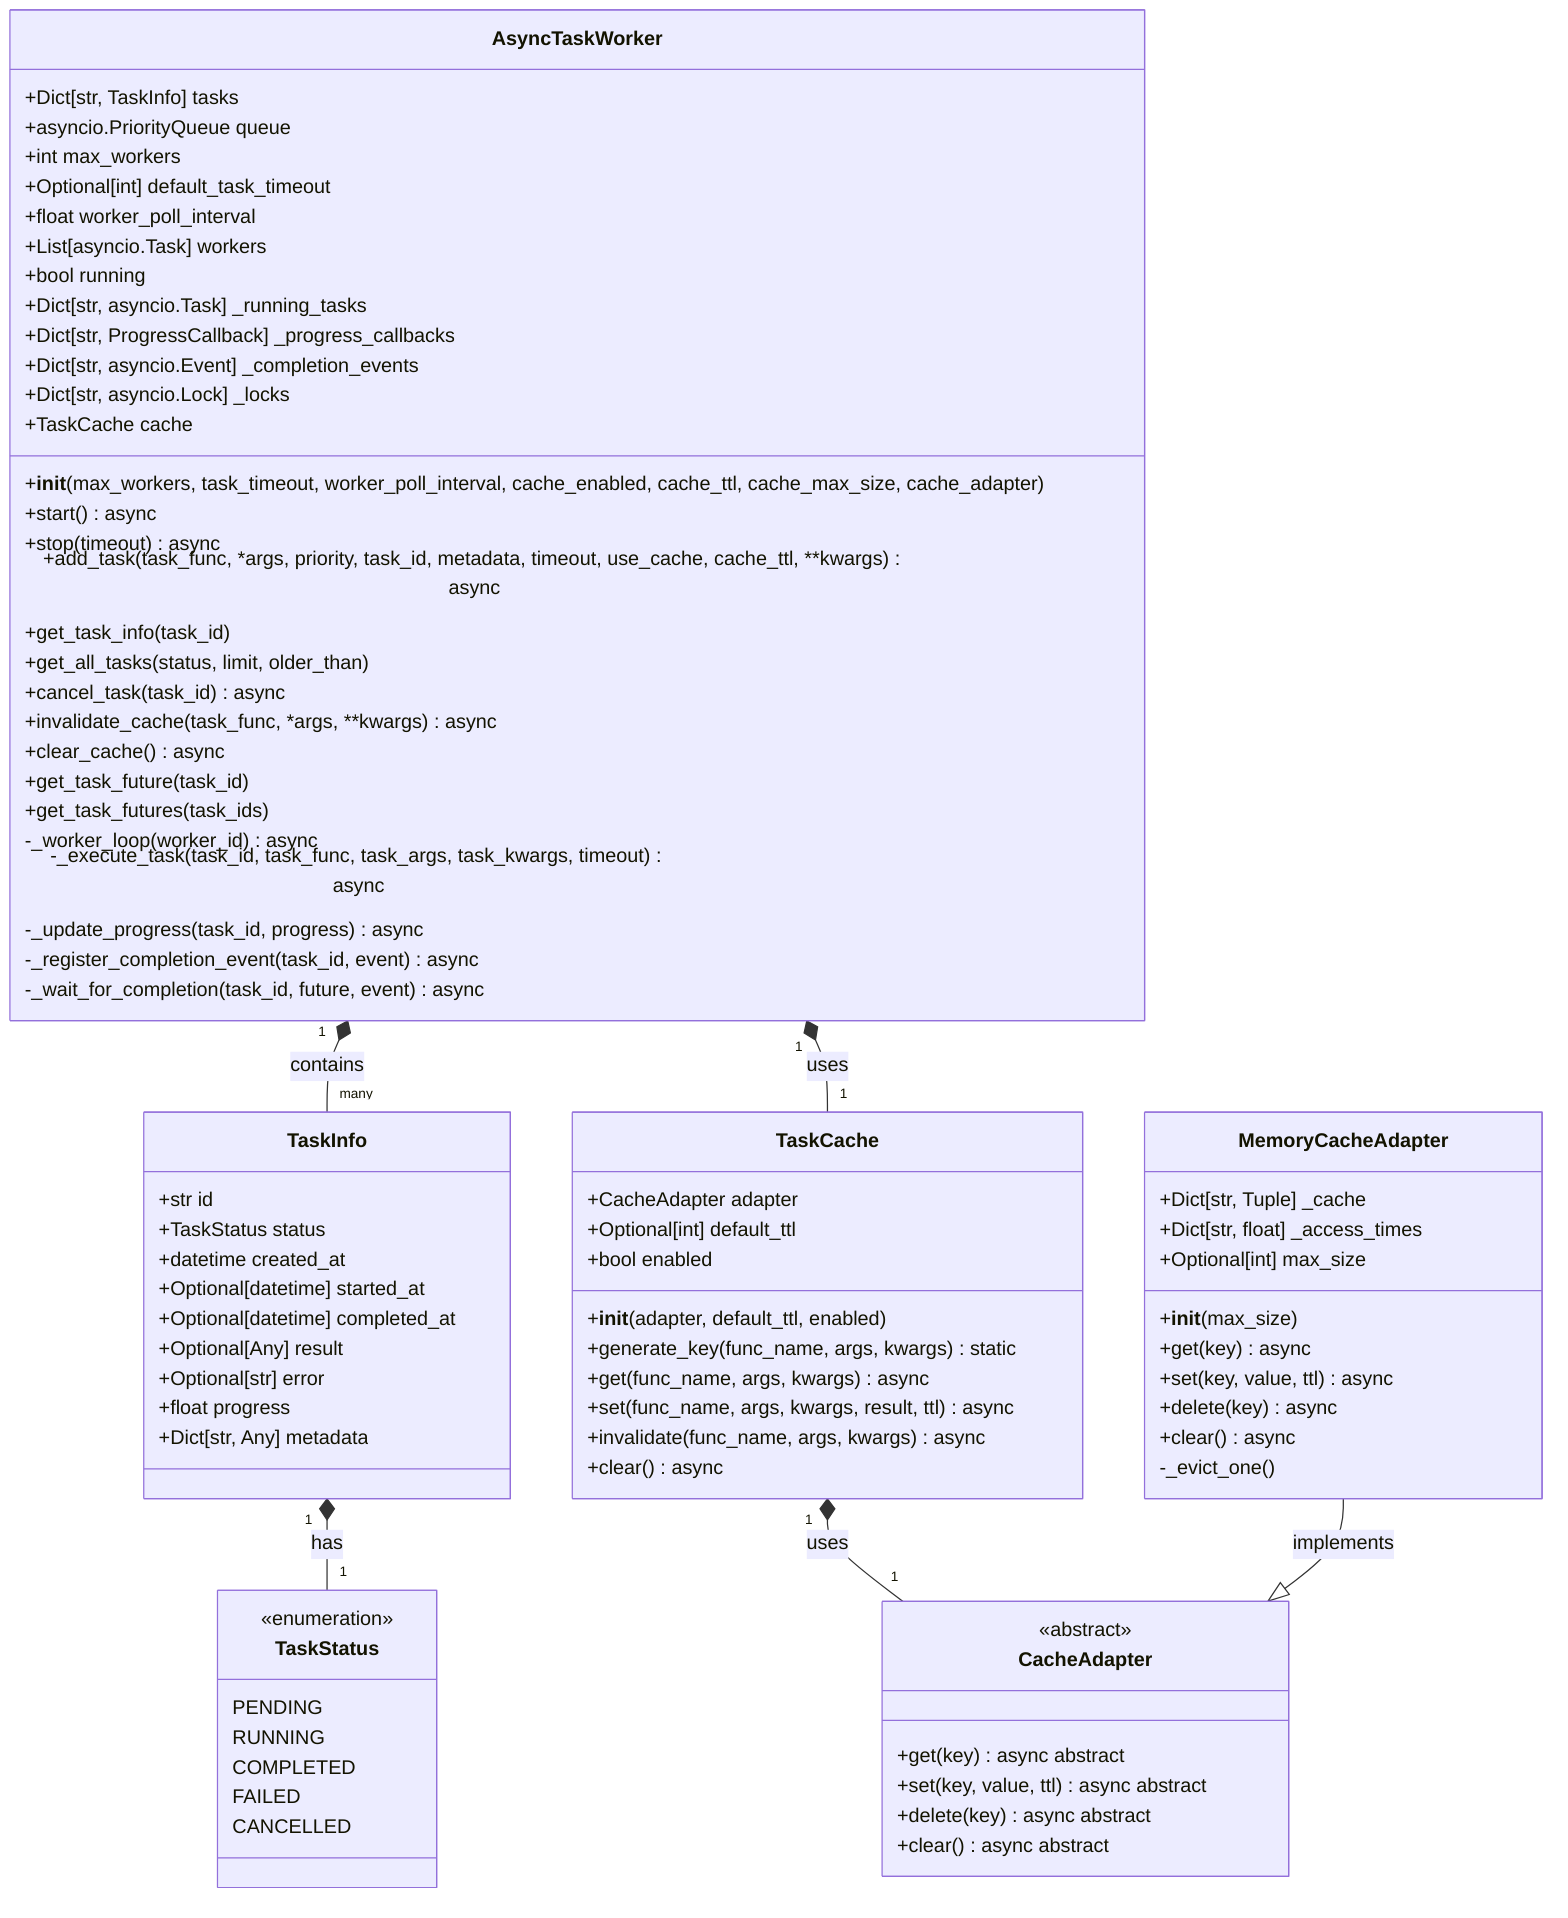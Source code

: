 classDiagram
    class AsyncTaskWorker {
        +Dict[str, TaskInfo] tasks
        +asyncio.PriorityQueue queue
        +int max_workers
        +Optional[int] default_task_timeout
        +float worker_poll_interval
        +List[asyncio.Task] workers
        +bool running
        +Dict[str, asyncio.Task] _running_tasks
        +Dict[str, ProgressCallback] _progress_callbacks
        +Dict[str, asyncio.Event] _completion_events
        +Dict[str, asyncio.Lock] _locks
        +TaskCache cache
        +__init__(max_workers, task_timeout, worker_poll_interval, cache_enabled, cache_ttl, cache_max_size, cache_adapter)
        +start() async
        +stop(timeout) async
        +add_task(task_func, *args, priority, task_id, metadata, timeout, use_cache, cache_ttl, **kwargs) async
        +get_task_info(task_id)
        +get_all_tasks(status, limit, older_than)
        +cancel_task(task_id) async
        +invalidate_cache(task_func, *args, **kwargs) async
        +clear_cache() async
        +get_task_future(task_id)
        +get_task_futures(task_ids)
        -_worker_loop(worker_id) async
        -_execute_task(task_id, task_func, task_args, task_kwargs, timeout) async
        -_update_progress(task_id, progress) async
        -_register_completion_event(task_id, event) async
        -_wait_for_completion(task_id, future, event) async
    }

    class TaskInfo {
        +str id
        +TaskStatus status
        +datetime created_at
        +Optional[datetime] started_at
        +Optional[datetime] completed_at
        +Optional[Any] result
        +Optional[str] error
        +float progress
        +Dict[str, Any] metadata
    }

    class TaskStatus {
        <<enumeration>>
        PENDING
        RUNNING
        COMPLETED
        FAILED
        CANCELLED
    }

    class TaskCache {
        +CacheAdapter adapter
        +Optional[int] default_ttl
        +bool enabled
        +__init__(adapter, default_ttl, enabled)
        +generate_key(func_name, args, kwargs) static
        +get(func_name, args, kwargs) async
        +set(func_name, args, kwargs, result, ttl) async
        +invalidate(func_name, args, kwargs) async
        +clear() async
    }

    class CacheAdapter {
        <<abstract>>
        +get(key) async abstract
        +set(key, value, ttl) async abstract
        +delete(key) async abstract
        +clear() async abstract
    }

    class MemoryCacheAdapter {
        +Dict[str, Tuple] _cache
        +Dict[str, float] _access_times
        +Optional[int] max_size
        +__init__(max_size)
        +get(key) async
        +set(key, value, ttl) async
        +delete(key) async
        +clear() async
        -_evict_one()
    }

    AsyncTaskWorker "1" *-- "many" TaskInfo : contains
    AsyncTaskWorker "1" *-- "1" TaskCache : uses
    TaskCache "1" *-- "1" CacheAdapter : uses
    MemoryCacheAdapter --|> CacheAdapter : implements
    TaskInfo "1" *-- "1" TaskStatus : has